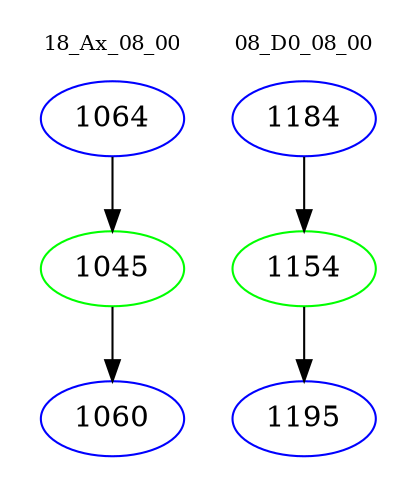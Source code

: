 digraph{
subgraph cluster_0 {
color = white
label = "18_Ax_08_00";
fontsize=10;
T0_1064 [label="1064", color="blue"]
T0_1064 -> T0_1045 [color="black"]
T0_1045 [label="1045", color="green"]
T0_1045 -> T0_1060 [color="black"]
T0_1060 [label="1060", color="blue"]
}
subgraph cluster_1 {
color = white
label = "08_D0_08_00";
fontsize=10;
T1_1184 [label="1184", color="blue"]
T1_1184 -> T1_1154 [color="black"]
T1_1154 [label="1154", color="green"]
T1_1154 -> T1_1195 [color="black"]
T1_1195 [label="1195", color="blue"]
}
}
